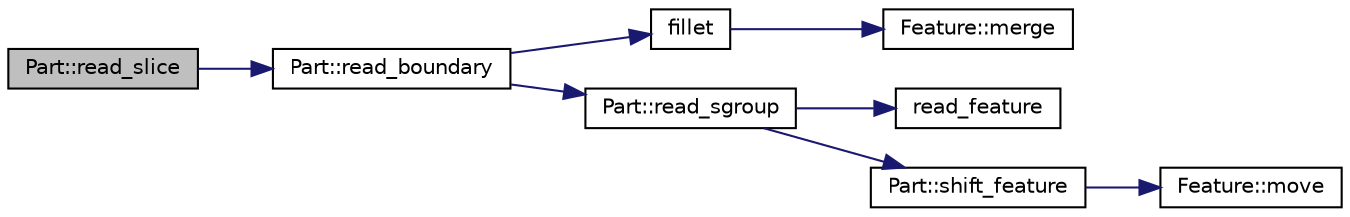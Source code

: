 digraph "Part::read_slice"
{
 // LATEX_PDF_SIZE
  edge [fontname="Helvetica",fontsize="10",labelfontname="Helvetica",labelfontsize="10"];
  node [fontname="Helvetica",fontsize="10",shape=record];
  rankdir="LR";
  Node1 [label="Part::read_slice",height=0.2,width=0.4,color="black", fillcolor="grey75", style="filled", fontcolor="black",tooltip=" "];
  Node1 -> Node2 [color="midnightblue",fontsize="10",style="solid",fontname="Helvetica"];
  Node2 [label="Part::read_boundary",height=0.2,width=0.4,color="black", fillcolor="white", style="filled",URL="$db/d16/class_part.html#af98073011a0906ca68dac3420caadbbd",tooltip=" "];
  Node2 -> Node3 [color="midnightblue",fontsize="10",style="solid",fontname="Helvetica"];
  Node3 [label="fillet",height=0.2,width=0.4,color="black", fillcolor="white", style="filled",URL="$d6/d39/cs_8_c.html#adb00754a9fbab9860cade2a0d4ee0e01",tooltip=" "];
  Node3 -> Node4 [color="midnightblue",fontsize="10",style="solid",fontname="Helvetica"];
  Node4 [label="Feature::merge",height=0.2,width=0.4,color="black", fillcolor="white", style="filled",URL="$d7/d76/class_feature.html#afc47c80034e1d75a3b4983d3d1037b44",tooltip=" "];
  Node2 -> Node5 [color="midnightblue",fontsize="10",style="solid",fontname="Helvetica"];
  Node5 [label="Part::read_sgroup",height=0.2,width=0.4,color="black", fillcolor="white", style="filled",URL="$db/d16/class_part.html#a8d6599984cdf9de71b4bde8354533ad0",tooltip=" "];
  Node5 -> Node6 [color="midnightblue",fontsize="10",style="solid",fontname="Helvetica"];
  Node6 [label="read_feature",height=0.2,width=0.4,color="black", fillcolor="white", style="filled",URL="$d7/d5f/system_8_c.html#a7495626132b6c7a7b1b7320fe34f571a",tooltip=" "];
  Node5 -> Node7 [color="midnightblue",fontsize="10",style="solid",fontname="Helvetica"];
  Node7 [label="Part::shift_feature",height=0.2,width=0.4,color="black", fillcolor="white", style="filled",URL="$db/d16/class_part.html#a05ef68152e341327c24d8ef177202114",tooltip=" "];
  Node7 -> Node8 [color="midnightblue",fontsize="10",style="solid",fontname="Helvetica"];
  Node8 [label="Feature::move",height=0.2,width=0.4,color="black", fillcolor="white", style="filled",URL="$d7/d76/class_feature.html#a7b1aff4948433a26ca0425e747ab610e",tooltip=" "];
}
